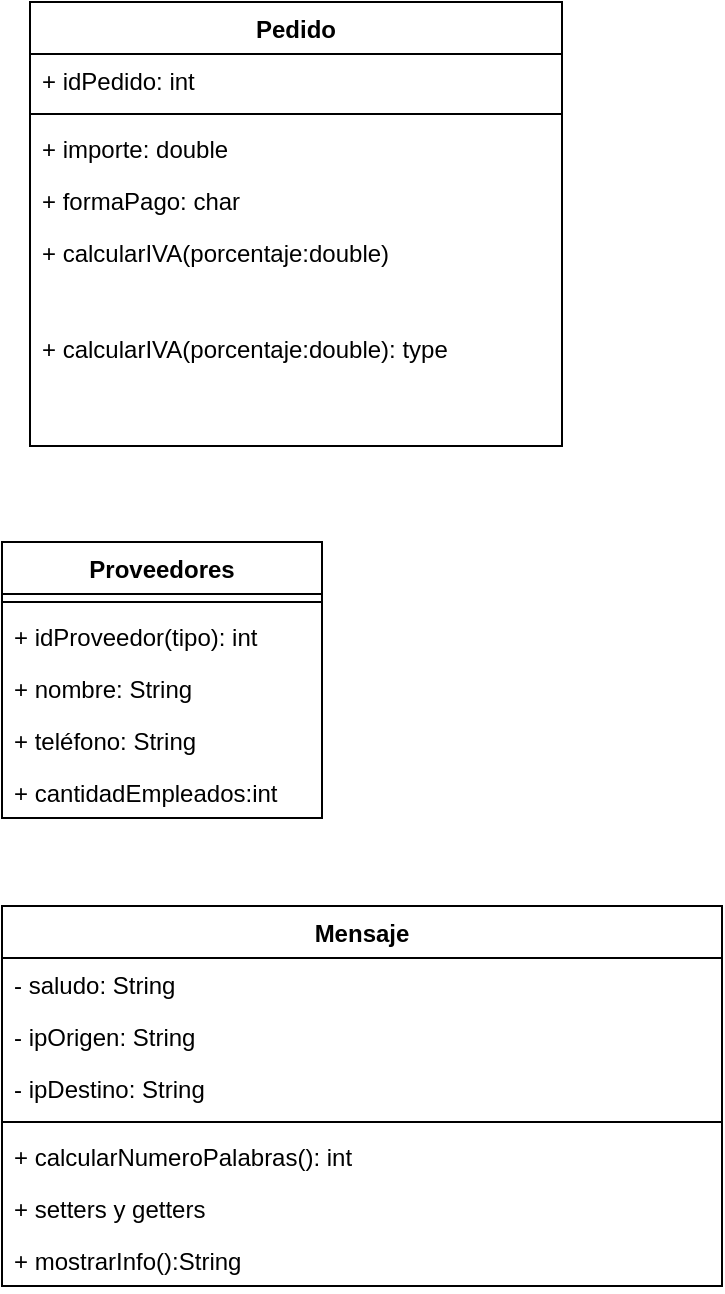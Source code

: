 <mxfile version="22.0.8" type="github">
  <diagram name="Página-1" id="B6JyDYfuaR4T67dyC2_I">
    <mxGraphModel dx="712" dy="603" grid="1" gridSize="10" guides="1" tooltips="1" connect="1" arrows="1" fold="1" page="1" pageScale="1" pageWidth="827" pageHeight="1169" math="0" shadow="0">
      <root>
        <mxCell id="0" />
        <mxCell id="1" parent="0" />
        <mxCell id="ZeTGr8I9CNjk6_jCJnfP-1" value="Proveedores" style="swimlane;fontStyle=1;align=center;verticalAlign=top;childLayout=stackLayout;horizontal=1;startSize=26;horizontalStack=0;resizeParent=1;resizeParentMax=0;resizeLast=0;collapsible=1;marginBottom=0;whiteSpace=wrap;html=1;" vertex="1" parent="1">
          <mxGeometry x="320" y="360" width="160" height="138" as="geometry" />
        </mxCell>
        <mxCell id="ZeTGr8I9CNjk6_jCJnfP-3" value="" style="line;strokeWidth=1;fillColor=none;align=left;verticalAlign=middle;spacingTop=-1;spacingLeft=3;spacingRight=3;rotatable=0;labelPosition=right;points=[];portConstraint=eastwest;strokeColor=inherit;" vertex="1" parent="ZeTGr8I9CNjk6_jCJnfP-1">
          <mxGeometry y="26" width="160" height="8" as="geometry" />
        </mxCell>
        <mxCell id="ZeTGr8I9CNjk6_jCJnfP-4" value="+ idProveedor(tipo): int" style="text;strokeColor=none;fillColor=none;align=left;verticalAlign=top;spacingLeft=4;spacingRight=4;overflow=hidden;rotatable=0;points=[[0,0.5],[1,0.5]];portConstraint=eastwest;whiteSpace=wrap;html=1;" vertex="1" parent="ZeTGr8I9CNjk6_jCJnfP-1">
          <mxGeometry y="34" width="160" height="26" as="geometry" />
        </mxCell>
        <mxCell id="ZeTGr8I9CNjk6_jCJnfP-2" value="+ nombre: String" style="text;strokeColor=none;fillColor=none;align=left;verticalAlign=top;spacingLeft=4;spacingRight=4;overflow=hidden;rotatable=0;points=[[0,0.5],[1,0.5]];portConstraint=eastwest;whiteSpace=wrap;html=1;" vertex="1" parent="ZeTGr8I9CNjk6_jCJnfP-1">
          <mxGeometry y="60" width="160" height="26" as="geometry" />
        </mxCell>
        <mxCell id="ZeTGr8I9CNjk6_jCJnfP-5" value="+ teléfono: String" style="text;strokeColor=none;fillColor=none;align=left;verticalAlign=top;spacingLeft=4;spacingRight=4;overflow=hidden;rotatable=0;points=[[0,0.5],[1,0.5]];portConstraint=eastwest;whiteSpace=wrap;html=1;" vertex="1" parent="ZeTGr8I9CNjk6_jCJnfP-1">
          <mxGeometry y="86" width="160" height="26" as="geometry" />
        </mxCell>
        <mxCell id="ZeTGr8I9CNjk6_jCJnfP-6" value="&lt;font&gt;+ cantidadEmpleados&lt;/font&gt;&lt;font&gt;:int&lt;/font&gt;" style="text;strokeColor=none;fillColor=none;align=left;verticalAlign=top;spacingLeft=4;spacingRight=4;overflow=hidden;rotatable=0;points=[[0,0.5],[1,0.5]];portConstraint=eastwest;whiteSpace=wrap;html=1;" vertex="1" parent="ZeTGr8I9CNjk6_jCJnfP-1">
          <mxGeometry y="112" width="160" height="26" as="geometry" />
        </mxCell>
        <mxCell id="ZeTGr8I9CNjk6_jCJnfP-7" value="Pedido" style="swimlane;fontStyle=1;align=center;verticalAlign=top;childLayout=stackLayout;horizontal=1;startSize=26;horizontalStack=0;resizeParent=1;resizeParentMax=0;resizeLast=0;collapsible=1;marginBottom=0;whiteSpace=wrap;html=1;" vertex="1" parent="1">
          <mxGeometry x="334" y="90" width="266" height="222" as="geometry" />
        </mxCell>
        <mxCell id="ZeTGr8I9CNjk6_jCJnfP-8" value="+ idPedido: int&lt;span style=&quot;white-space: pre;&quot;&gt;&#x9;&lt;/span&gt;&lt;span style=&quot;white-space: pre;&quot;&gt;&#x9;&lt;/span&gt;&lt;span style=&quot;white-space: pre;&quot;&gt;&#x9;&lt;/span&gt;" style="text;strokeColor=none;fillColor=none;align=left;verticalAlign=top;spacingLeft=4;spacingRight=4;overflow=hidden;rotatable=0;points=[[0,0.5],[1,0.5]];portConstraint=eastwest;whiteSpace=wrap;html=1;" vertex="1" parent="ZeTGr8I9CNjk6_jCJnfP-7">
          <mxGeometry y="26" width="266" height="26" as="geometry" />
        </mxCell>
        <mxCell id="ZeTGr8I9CNjk6_jCJnfP-9" value="" style="line;strokeWidth=1;fillColor=none;align=left;verticalAlign=middle;spacingTop=-1;spacingLeft=3;spacingRight=3;rotatable=0;labelPosition=right;points=[];portConstraint=eastwest;strokeColor=inherit;" vertex="1" parent="ZeTGr8I9CNjk6_jCJnfP-7">
          <mxGeometry y="52" width="266" height="8" as="geometry" />
        </mxCell>
        <mxCell id="ZeTGr8I9CNjk6_jCJnfP-11" value="+ importe: double" style="text;strokeColor=none;fillColor=none;align=left;verticalAlign=top;spacingLeft=4;spacingRight=4;overflow=hidden;rotatable=0;points=[[0,0.5],[1,0.5]];portConstraint=eastwest;whiteSpace=wrap;html=1;" vertex="1" parent="ZeTGr8I9CNjk6_jCJnfP-7">
          <mxGeometry y="60" width="266" height="26" as="geometry" />
        </mxCell>
        <mxCell id="ZeTGr8I9CNjk6_jCJnfP-12" value="+ formaPago: char&lt;br&gt;" style="text;strokeColor=none;fillColor=none;align=left;verticalAlign=top;spacingLeft=4;spacingRight=4;overflow=hidden;rotatable=0;points=[[0,0.5],[1,0.5]];portConstraint=eastwest;whiteSpace=wrap;html=1;" vertex="1" parent="ZeTGr8I9CNjk6_jCJnfP-7">
          <mxGeometry y="86" width="266" height="26" as="geometry" />
        </mxCell>
        <mxCell id="ZeTGr8I9CNjk6_jCJnfP-10" value="+ calcularIVA(porcentaje:double)" style="text;strokeColor=none;fillColor=none;align=left;verticalAlign=top;spacingLeft=4;spacingRight=4;overflow=hidden;rotatable=0;points=[[0,0.5],[1,0.5]];portConstraint=eastwest;whiteSpace=wrap;html=1;" vertex="1" parent="ZeTGr8I9CNjk6_jCJnfP-7">
          <mxGeometry y="112" width="266" height="48" as="geometry" />
        </mxCell>
        <mxCell id="ZeTGr8I9CNjk6_jCJnfP-13" value="+ calcularIVA(porcentaje:double): type" style="text;strokeColor=none;fillColor=none;align=left;verticalAlign=top;spacingLeft=4;spacingRight=4;overflow=hidden;rotatable=0;points=[[0,0.5],[1,0.5]];portConstraint=eastwest;whiteSpace=wrap;html=1;" vertex="1" parent="ZeTGr8I9CNjk6_jCJnfP-7">
          <mxGeometry y="160" width="266" height="62" as="geometry" />
        </mxCell>
        <mxCell id="ZeTGr8I9CNjk6_jCJnfP-14" value="Mensaje" style="swimlane;fontStyle=1;align=center;verticalAlign=top;childLayout=stackLayout;horizontal=1;startSize=26;horizontalStack=0;resizeParent=1;resizeParentMax=0;resizeLast=0;collapsible=1;marginBottom=0;whiteSpace=wrap;html=1;" vertex="1" parent="1">
          <mxGeometry x="320" y="542" width="360" height="190" as="geometry" />
        </mxCell>
        <mxCell id="ZeTGr8I9CNjk6_jCJnfP-15" value="- saludo: String" style="text;strokeColor=none;fillColor=none;align=left;verticalAlign=top;spacingLeft=4;spacingRight=4;overflow=hidden;rotatable=0;points=[[0,0.5],[1,0.5]];portConstraint=eastwest;whiteSpace=wrap;html=1;" vertex="1" parent="ZeTGr8I9CNjk6_jCJnfP-14">
          <mxGeometry y="26" width="360" height="26" as="geometry" />
        </mxCell>
        <mxCell id="ZeTGr8I9CNjk6_jCJnfP-18" value="- ipOrigen: String" style="text;strokeColor=none;fillColor=none;align=left;verticalAlign=top;spacingLeft=4;spacingRight=4;overflow=hidden;rotatable=0;points=[[0,0.5],[1,0.5]];portConstraint=eastwest;whiteSpace=wrap;html=1;" vertex="1" parent="ZeTGr8I9CNjk6_jCJnfP-14">
          <mxGeometry y="52" width="360" height="26" as="geometry" />
        </mxCell>
        <mxCell id="ZeTGr8I9CNjk6_jCJnfP-19" value="- ipDestino: String" style="text;strokeColor=none;fillColor=none;align=left;verticalAlign=top;spacingLeft=4;spacingRight=4;overflow=hidden;rotatable=0;points=[[0,0.5],[1,0.5]];portConstraint=eastwest;whiteSpace=wrap;html=1;" vertex="1" parent="ZeTGr8I9CNjk6_jCJnfP-14">
          <mxGeometry y="78" width="360" height="26" as="geometry" />
        </mxCell>
        <mxCell id="ZeTGr8I9CNjk6_jCJnfP-16" value="" style="line;strokeWidth=1;fillColor=none;align=left;verticalAlign=middle;spacingTop=-1;spacingLeft=3;spacingRight=3;rotatable=0;labelPosition=right;points=[];portConstraint=eastwest;strokeColor=inherit;" vertex="1" parent="ZeTGr8I9CNjk6_jCJnfP-14">
          <mxGeometry y="104" width="360" height="8" as="geometry" />
        </mxCell>
        <mxCell id="ZeTGr8I9CNjk6_jCJnfP-17" value="+ calcularNumeroPalabras(): int" style="text;strokeColor=none;fillColor=none;align=left;verticalAlign=top;spacingLeft=4;spacingRight=4;overflow=hidden;rotatable=0;points=[[0,0.5],[1,0.5]];portConstraint=eastwest;whiteSpace=wrap;html=1;" vertex="1" parent="ZeTGr8I9CNjk6_jCJnfP-14">
          <mxGeometry y="112" width="360" height="26" as="geometry" />
        </mxCell>
        <mxCell id="ZeTGr8I9CNjk6_jCJnfP-20" value="+ setters y getters" style="text;strokeColor=none;fillColor=none;align=left;verticalAlign=top;spacingLeft=4;spacingRight=4;overflow=hidden;rotatable=0;points=[[0,0.5],[1,0.5]];portConstraint=eastwest;whiteSpace=wrap;html=1;" vertex="1" parent="ZeTGr8I9CNjk6_jCJnfP-14">
          <mxGeometry y="138" width="360" height="26" as="geometry" />
        </mxCell>
        <mxCell id="ZeTGr8I9CNjk6_jCJnfP-21" value="+ mostrarInfo():String" style="text;strokeColor=none;fillColor=none;align=left;verticalAlign=top;spacingLeft=4;spacingRight=4;overflow=hidden;rotatable=0;points=[[0,0.5],[1,0.5]];portConstraint=eastwest;whiteSpace=wrap;html=1;" vertex="1" parent="ZeTGr8I9CNjk6_jCJnfP-14">
          <mxGeometry y="164" width="360" height="26" as="geometry" />
        </mxCell>
      </root>
    </mxGraphModel>
  </diagram>
</mxfile>
